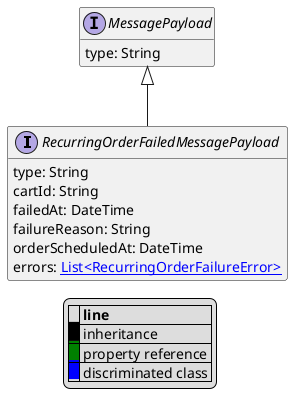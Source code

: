 @startuml

hide empty fields
hide empty methods
legend
|= |= line |
|<back:black>   </back>| inheritance |
|<back:green>   </back>| property reference |
|<back:blue>   </back>| discriminated class |
endlegend
interface RecurringOrderFailedMessagePayload [[RecurringOrderFailedMessagePayload.svg]] extends MessagePayload {
    type: String
    cartId: String
    failedAt: DateTime
    failureReason: String
    orderScheduledAt: DateTime
    errors: [[RecurringOrderFailureError.svg List<RecurringOrderFailureError>]]
}
interface MessagePayload [[MessagePayload.svg]]  {
    type: String
}





@enduml
